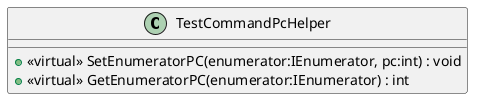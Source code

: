 @startuml
class TestCommandPcHelper {
    + <<virtual>> SetEnumeratorPC(enumerator:IEnumerator, pc:int) : void
    + <<virtual>> GetEnumeratorPC(enumerator:IEnumerator) : int
}
@enduml
